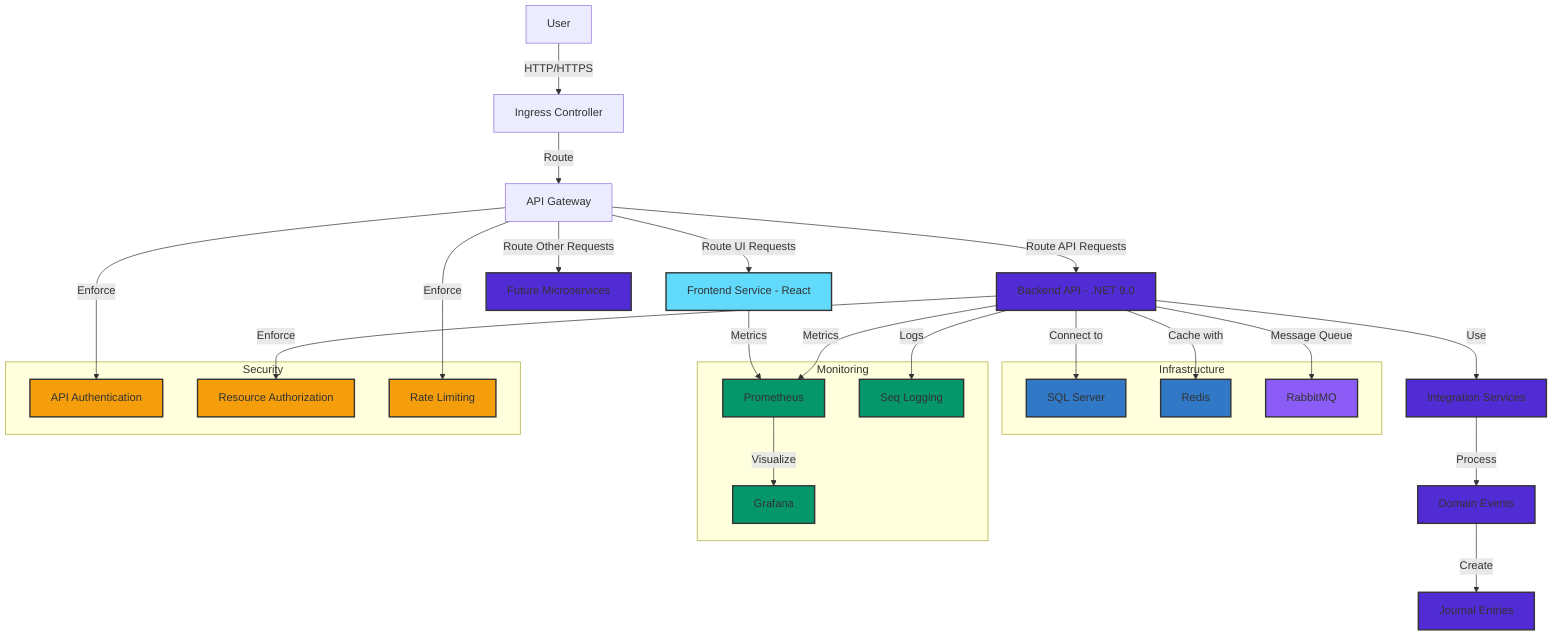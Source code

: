 graph TD
    classDef frontend fill:#61DAFB,stroke:#333,stroke-width:2px;
    classDef backend fill:#512BD4,stroke:#333,stroke-width:2px;
    classDef infrastructure fill:#CC2927,stroke:#333,stroke-width:2px;
    classDef database fill:#3178C6,stroke:#333,stroke-width:2px;
    classDef monitoring fill:#059669,stroke:#333,stroke-width:2px;
    classDef security fill:#F59E0B,stroke:#333,stroke-width:2px;
    classDef middleware fill:#8B5CF6,stroke:#333,stroke-width:2px;

    A[User] -->|HTTP/HTTPS| B[Ingress Controller]
    B -->|Route| C[API Gateway]
    
    C -->|Route UI Requests| D[Frontend Service]
    C -->|Route API Requests| E[Backend API]
    C -->|Route Other Requests| F[Future Microservices]
    
    D[Frontend Service - React]:::frontend
    E[Backend API - .NET 9.0]:::backend
    F[Future Microservices]:::backend
    
    E -->|Use| G[Integration Services]:::backend
    G -->|Process| H[Domain Events]:::backend
    H -->|Create| I[Journal Entries]:::backend
    
    E -->|Connect to| J[SQL Server]:::database
    E -->|Cache with| K[Redis]:::database
    E -->|Message Queue| L[RabbitMQ]:::middleware
    
    subgraph Infrastructure
    J
    K
    L
    end
    
    subgraph Monitoring
    M[Prometheus]:::monitoring
    N[Grafana]:::monitoring
    O[Seq Logging]:::monitoring
    end
    
    E -->|Metrics| M
    D -->|Metrics| M
    M -->|Visualize| N
    E -->|Logs| O
    
    subgraph Security
    P[API Authentication]:::security
    Q[Resource Authorization]:::security
    R[Rate Limiting]:::security
    end
    
    C -->|Enforce| P
    C -->|Enforce| R
    E -->|Enforce| Q